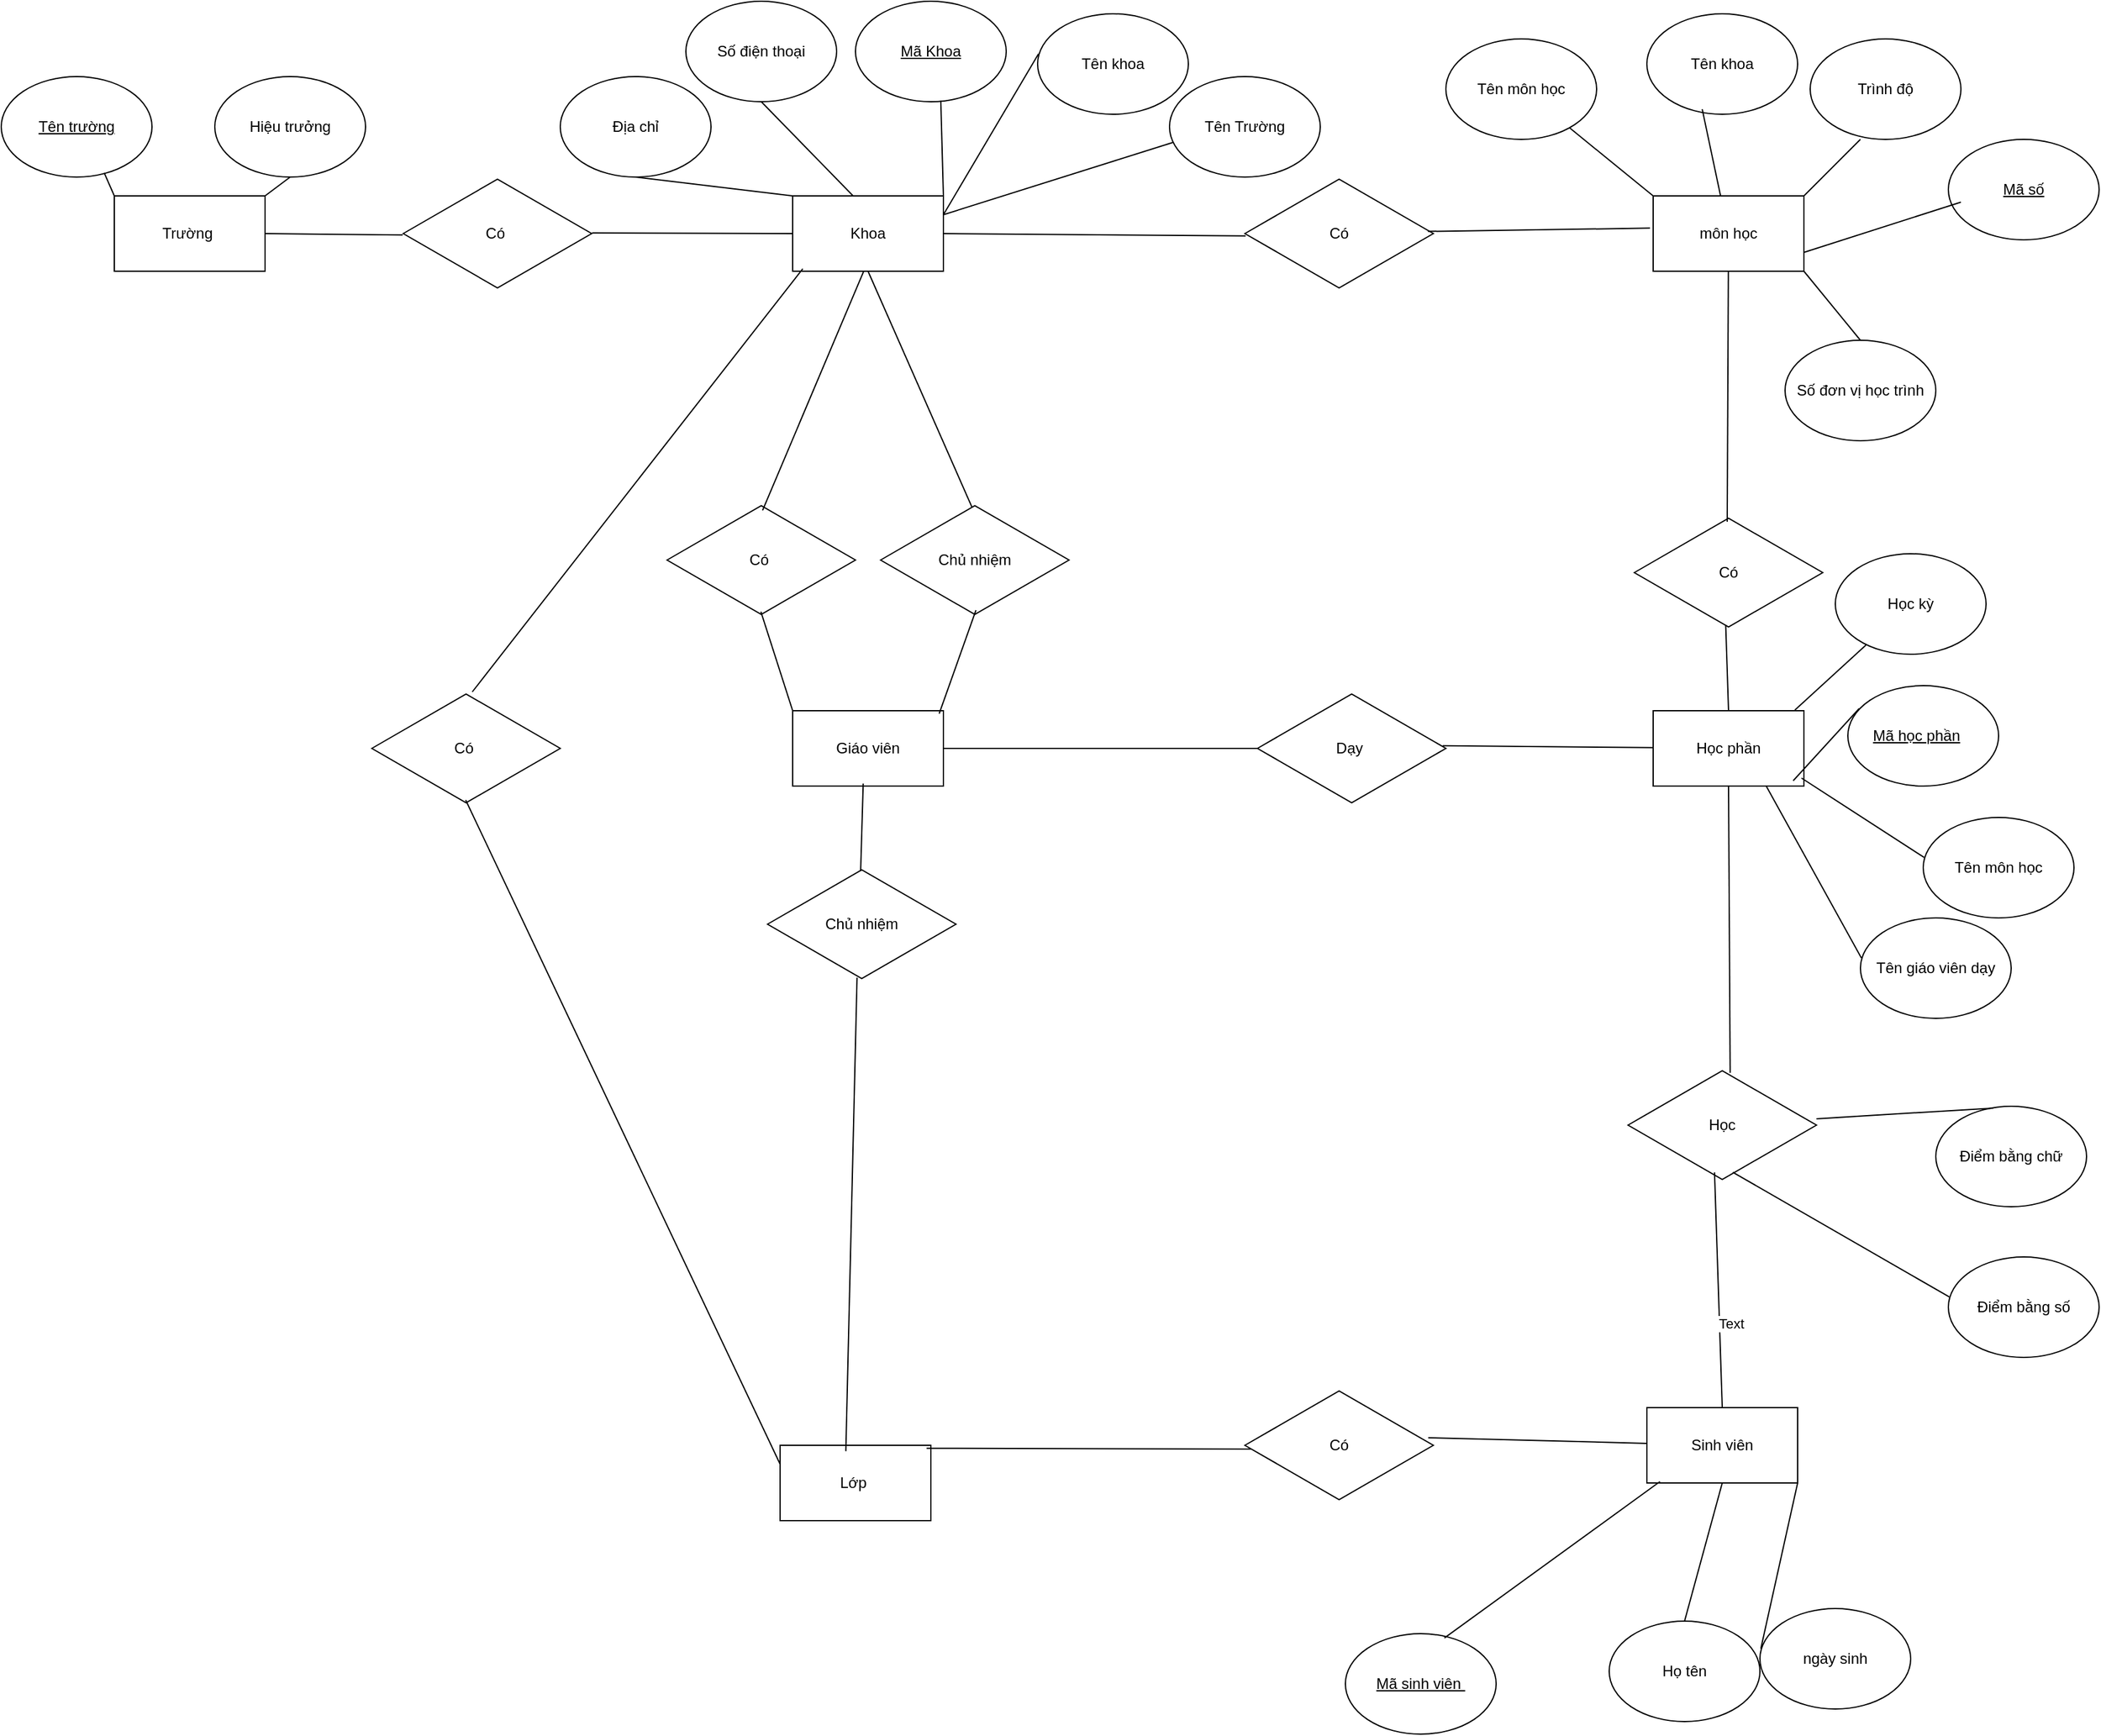 <mxfile version="28.1.1">
  <diagram id="yPxyJZ8AM_hMuL3Unpa9" name="gitflow">
    <mxGraphModel dx="4993" dy="1965" grid="1" gridSize="10" guides="1" tooltips="1" connect="1" arrows="1" fold="1" page="1" pageScale="1" pageWidth="850" pageHeight="1100" math="0" shadow="0">
      <root>
        <mxCell id="0" />
        <mxCell id="1" parent="0" />
        <mxCell id="RqwDbQr5tK9U3BTIjn7D-177" value="Trường&amp;nbsp;" style="rounded=0;whiteSpace=wrap;html=1;" vertex="1" parent="1">
          <mxGeometry x="70" y="155" width="120" height="60" as="geometry" />
        </mxCell>
        <mxCell id="RqwDbQr5tK9U3BTIjn7D-178" value="Khoa" style="whiteSpace=wrap;html=1;" vertex="1" parent="1">
          <mxGeometry x="610" y="155" width="120" height="60" as="geometry" />
        </mxCell>
        <mxCell id="RqwDbQr5tK9U3BTIjn7D-179" value="&lt;u&gt;Tên trường&lt;/u&gt;" style="ellipse;whiteSpace=wrap;html=1;" vertex="1" parent="1">
          <mxGeometry x="-20" y="60" width="120" height="80" as="geometry" />
        </mxCell>
        <mxCell id="RqwDbQr5tK9U3BTIjn7D-180" value="Hiệu trưởng" style="ellipse;whiteSpace=wrap;html=1;" vertex="1" parent="1">
          <mxGeometry x="150" y="60" width="120" height="80" as="geometry" />
        </mxCell>
        <mxCell id="RqwDbQr5tK9U3BTIjn7D-183" value="" style="endArrow=none;html=1;rounded=0;exitX=1;exitY=0;exitDx=0;exitDy=0;entryX=0.5;entryY=1;entryDx=0;entryDy=0;" edge="1" parent="1" source="RqwDbQr5tK9U3BTIjn7D-177" target="RqwDbQr5tK9U3BTIjn7D-180">
          <mxGeometry width="50" height="50" relative="1" as="geometry">
            <mxPoint x="190" y="160" as="sourcePoint" />
            <mxPoint x="210" y="140" as="targetPoint" />
          </mxGeometry>
        </mxCell>
        <mxCell id="RqwDbQr5tK9U3BTIjn7D-184" value="" style="endArrow=none;html=1;rounded=0;entryX=0.683;entryY=0.958;entryDx=0;entryDy=0;entryPerimeter=0;exitX=0;exitY=0;exitDx=0;exitDy=0;" edge="1" parent="1" source="RqwDbQr5tK9U3BTIjn7D-177" target="RqwDbQr5tK9U3BTIjn7D-179">
          <mxGeometry width="50" height="50" relative="1" as="geometry">
            <mxPoint x="70" y="170" as="sourcePoint" />
            <mxPoint x="120" y="120" as="targetPoint" />
          </mxGeometry>
        </mxCell>
        <mxCell id="RqwDbQr5tK9U3BTIjn7D-186" value="&lt;u&gt;Mã Khoa&lt;/u&gt;" style="ellipse;whiteSpace=wrap;html=1;" vertex="1" parent="1">
          <mxGeometry x="660" width="120" height="80" as="geometry" />
        </mxCell>
        <mxCell id="RqwDbQr5tK9U3BTIjn7D-187" value="Tên khoa" style="ellipse;whiteSpace=wrap;html=1;" vertex="1" parent="1">
          <mxGeometry x="805" y="10" width="120" height="80" as="geometry" />
        </mxCell>
        <mxCell id="RqwDbQr5tK9U3BTIjn7D-188" value="Địa chỉ" style="ellipse;whiteSpace=wrap;html=1;" vertex="1" parent="1">
          <mxGeometry x="425" y="60" width="120" height="80" as="geometry" />
        </mxCell>
        <mxCell id="RqwDbQr5tK9U3BTIjn7D-189" value="Số điện thoại" style="ellipse;whiteSpace=wrap;html=1;" vertex="1" parent="1">
          <mxGeometry x="525" width="120" height="80" as="geometry" />
        </mxCell>
        <mxCell id="RqwDbQr5tK9U3BTIjn7D-192" value="" style="endArrow=none;html=1;rounded=0;entryX=0.5;entryY=1;entryDx=0;entryDy=0;exitX=0;exitY=0;exitDx=0;exitDy=0;" edge="1" parent="1" source="RqwDbQr5tK9U3BTIjn7D-178" target="RqwDbQr5tK9U3BTIjn7D-188">
          <mxGeometry width="50" height="50" relative="1" as="geometry">
            <mxPoint x="440" y="160" as="sourcePoint" />
            <mxPoint x="490" y="110" as="targetPoint" />
          </mxGeometry>
        </mxCell>
        <mxCell id="RqwDbQr5tK9U3BTIjn7D-193" value="" style="endArrow=none;html=1;rounded=0;entryX=0.566;entryY=0.99;entryDx=0;entryDy=0;entryPerimeter=0;exitX=1;exitY=0;exitDx=0;exitDy=0;" edge="1" parent="1" source="RqwDbQr5tK9U3BTIjn7D-178" target="RqwDbQr5tK9U3BTIjn7D-186">
          <mxGeometry width="50" height="50" relative="1" as="geometry">
            <mxPoint x="729.997" y="160" as="sourcePoint" />
            <mxPoint x="803.33" y="100" as="targetPoint" />
          </mxGeometry>
        </mxCell>
        <mxCell id="RqwDbQr5tK9U3BTIjn7D-195" value="" style="endArrow=none;html=1;rounded=0;entryX=0.006;entryY=0.398;entryDx=0;entryDy=0;entryPerimeter=0;exitX=1;exitY=0.25;exitDx=0;exitDy=0;" edge="1" parent="1" source="RqwDbQr5tK9U3BTIjn7D-178" target="RqwDbQr5tK9U3BTIjn7D-187">
          <mxGeometry width="50" height="50" relative="1" as="geometry">
            <mxPoint x="570" y="215" as="sourcePoint" />
            <mxPoint x="620" y="165" as="targetPoint" />
          </mxGeometry>
        </mxCell>
        <mxCell id="RqwDbQr5tK9U3BTIjn7D-198" value="Có&amp;nbsp;" style="html=1;whiteSpace=wrap;aspect=fixed;shape=isoRectangle;" vertex="1" parent="1">
          <mxGeometry x="300" y="140" width="150" height="90" as="geometry" />
        </mxCell>
        <mxCell id="RqwDbQr5tK9U3BTIjn7D-199" value="" style="endArrow=none;html=1;rounded=0;exitX=1;exitY=0.5;exitDx=0;exitDy=0;entryX=-0.003;entryY=0.513;entryDx=0;entryDy=0;entryPerimeter=0;" edge="1" parent="1" source="RqwDbQr5tK9U3BTIjn7D-177" target="RqwDbQr5tK9U3BTIjn7D-198">
          <mxGeometry width="50" height="50" relative="1" as="geometry">
            <mxPoint x="200" y="240" as="sourcePoint" />
            <mxPoint x="250" y="190" as="targetPoint" />
          </mxGeometry>
        </mxCell>
        <mxCell id="RqwDbQr5tK9U3BTIjn7D-200" value="" style="endArrow=none;html=1;rounded=0;entryX=0;entryY=0.5;entryDx=0;entryDy=0;exitX=1.002;exitY=0.495;exitDx=0;exitDy=0;exitPerimeter=0;" edge="1" parent="1" source="RqwDbQr5tK9U3BTIjn7D-198" target="RqwDbQr5tK9U3BTIjn7D-178">
          <mxGeometry width="50" height="50" relative="1" as="geometry">
            <mxPoint x="400" y="190" as="sourcePoint" />
            <mxPoint x="445" y="180" as="targetPoint" />
          </mxGeometry>
        </mxCell>
        <mxCell id="RqwDbQr5tK9U3BTIjn7D-201" value="môn học" style="whiteSpace=wrap;html=1;" vertex="1" parent="1">
          <mxGeometry x="1295" y="155" width="120" height="60" as="geometry" />
        </mxCell>
        <mxCell id="RqwDbQr5tK9U3BTIjn7D-202" value="" style="endArrow=none;html=1;rounded=0;entryX=0.401;entryY=0;entryDx=0;entryDy=0;entryPerimeter=0;exitX=0.5;exitY=1;exitDx=0;exitDy=0;" edge="1" parent="1" source="RqwDbQr5tK9U3BTIjn7D-189" target="RqwDbQr5tK9U3BTIjn7D-178">
          <mxGeometry width="50" height="50" relative="1" as="geometry">
            <mxPoint x="640" y="90" as="sourcePoint" />
            <mxPoint x="580" y="210" as="targetPoint" />
          </mxGeometry>
        </mxCell>
        <mxCell id="RqwDbQr5tK9U3BTIjn7D-203" value="Tên môn học" style="ellipse;whiteSpace=wrap;html=1;" vertex="1" parent="1">
          <mxGeometry x="1130" y="30" width="120" height="80" as="geometry" />
        </mxCell>
        <mxCell id="RqwDbQr5tK9U3BTIjn7D-204" value="&lt;u&gt;Mã số&lt;/u&gt;" style="ellipse;whiteSpace=wrap;html=1;" vertex="1" parent="1">
          <mxGeometry x="1530" y="110" width="120" height="80" as="geometry" />
        </mxCell>
        <mxCell id="RqwDbQr5tK9U3BTIjn7D-205" value="" style="endArrow=none;html=1;rounded=0;entryX=0.819;entryY=0.883;entryDx=0;entryDy=0;entryPerimeter=0;exitX=0;exitY=0;exitDx=0;exitDy=0;" edge="1" parent="1" source="RqwDbQr5tK9U3BTIjn7D-201" target="RqwDbQr5tK9U3BTIjn7D-203">
          <mxGeometry width="50" height="50" relative="1" as="geometry">
            <mxPoint x="70" y="320" as="sourcePoint" />
            <mxPoint x="120" y="270" as="targetPoint" />
          </mxGeometry>
        </mxCell>
        <mxCell id="RqwDbQr5tK9U3BTIjn7D-206" value="" style="endArrow=none;html=1;rounded=0;exitX=0.083;exitY=0.625;exitDx=0;exitDy=0;exitPerimeter=0;entryX=1;entryY=0.75;entryDx=0;entryDy=0;" edge="1" parent="1" source="RqwDbQr5tK9U3BTIjn7D-204" target="RqwDbQr5tK9U3BTIjn7D-201">
          <mxGeometry width="50" height="50" relative="1" as="geometry">
            <mxPoint x="1727.426" y="99.996" as="sourcePoint" />
            <mxPoint x="1410" y="190" as="targetPoint" />
          </mxGeometry>
        </mxCell>
        <mxCell id="RqwDbQr5tK9U3BTIjn7D-207" value="Số đơn vị học trình" style="ellipse;whiteSpace=wrap;html=1;" vertex="1" parent="1">
          <mxGeometry x="1400" y="270" width="120" height="80" as="geometry" />
        </mxCell>
        <mxCell id="RqwDbQr5tK9U3BTIjn7D-208" value="" style="endArrow=none;html=1;rounded=0;exitX=0.5;exitY=0;exitDx=0;exitDy=0;entryX=1;entryY=1;entryDx=0;entryDy=0;" edge="1" parent="1" source="RqwDbQr5tK9U3BTIjn7D-207" target="RqwDbQr5tK9U3BTIjn7D-201">
          <mxGeometry width="50" height="50" relative="1" as="geometry">
            <mxPoint x="105" y="470" as="sourcePoint" />
            <mxPoint x="155" y="420" as="targetPoint" />
          </mxGeometry>
        </mxCell>
        <mxCell id="RqwDbQr5tK9U3BTIjn7D-209" value="Trình độ" style="ellipse;whiteSpace=wrap;html=1;" vertex="1" parent="1">
          <mxGeometry x="1420" y="30" width="120" height="80" as="geometry" />
        </mxCell>
        <mxCell id="RqwDbQr5tK9U3BTIjn7D-210" value="" style="endArrow=none;html=1;rounded=0;entryX=1;entryY=0;entryDx=0;entryDy=0;exitX=0.333;exitY=1;exitDx=0;exitDy=0;exitPerimeter=0;" edge="1" parent="1" source="RqwDbQr5tK9U3BTIjn7D-209" target="RqwDbQr5tK9U3BTIjn7D-201">
          <mxGeometry width="50" height="50" relative="1" as="geometry">
            <mxPoint x="1208.773" y="59.294" as="sourcePoint" />
            <mxPoint x="1180" y="160" as="targetPoint" />
          </mxGeometry>
        </mxCell>
        <mxCell id="RqwDbQr5tK9U3BTIjn7D-212" value="Có" style="html=1;whiteSpace=wrap;aspect=fixed;shape=isoRectangle;" vertex="1" parent="1">
          <mxGeometry x="970" y="140" width="150" height="90" as="geometry" />
        </mxCell>
        <mxCell id="RqwDbQr5tK9U3BTIjn7D-214" value="" style="endArrow=none;html=1;rounded=0;exitX=1;exitY=0.5;exitDx=0;exitDy=0;entryX=0.004;entryY=0.521;entryDx=0;entryDy=0;entryPerimeter=0;" edge="1" parent="1" source="RqwDbQr5tK9U3BTIjn7D-178" target="RqwDbQr5tK9U3BTIjn7D-212">
          <mxGeometry width="50" height="50" relative="1" as="geometry">
            <mxPoint x="780" y="220" as="sourcePoint" />
            <mxPoint x="830" y="170" as="targetPoint" />
          </mxGeometry>
        </mxCell>
        <mxCell id="RqwDbQr5tK9U3BTIjn7D-215" value="" style="endArrow=none;html=1;rounded=0;entryX=-0.021;entryY=0.428;entryDx=0;entryDy=0;entryPerimeter=0;exitX=0.971;exitY=0.481;exitDx=0;exitDy=0;exitPerimeter=0;" edge="1" parent="1" source="RqwDbQr5tK9U3BTIjn7D-212" target="RqwDbQr5tK9U3BTIjn7D-201">
          <mxGeometry width="50" height="50" relative="1" as="geometry">
            <mxPoint x="980" y="220" as="sourcePoint" />
            <mxPoint x="1030" y="170" as="targetPoint" />
          </mxGeometry>
        </mxCell>
        <mxCell id="RqwDbQr5tK9U3BTIjn7D-227" value="Học phần" style="whiteSpace=wrap;html=1;" vertex="1" parent="1">
          <mxGeometry x="1295" y="565" width="120" height="60" as="geometry" />
        </mxCell>
        <mxCell id="RqwDbQr5tK9U3BTIjn7D-228" value="&lt;u&gt;Mã học phần&lt;span style=&quot;white-space: pre;&quot;&gt;&#x9;&lt;/span&gt;&lt;/u&gt;" style="ellipse;whiteSpace=wrap;html=1;" vertex="1" parent="1">
          <mxGeometry x="1450" y="545" width="120" height="80" as="geometry" />
        </mxCell>
        <mxCell id="RqwDbQr5tK9U3BTIjn7D-229" value="Học kỳ" style="ellipse;whiteSpace=wrap;html=1;" vertex="1" parent="1">
          <mxGeometry x="1440" y="440" width="120" height="80" as="geometry" />
        </mxCell>
        <mxCell id="RqwDbQr5tK9U3BTIjn7D-230" value="" style="endArrow=none;html=1;rounded=0;entryX=0.075;entryY=0.228;entryDx=0;entryDy=0;entryPerimeter=0;exitX=0.929;exitY=0.929;exitDx=0;exitDy=0;exitPerimeter=0;" edge="1" parent="1" source="RqwDbQr5tK9U3BTIjn7D-227" target="RqwDbQr5tK9U3BTIjn7D-228">
          <mxGeometry width="50" height="50" relative="1" as="geometry">
            <mxPoint x="600" y="330" as="sourcePoint" />
            <mxPoint x="650" y="280" as="targetPoint" />
          </mxGeometry>
        </mxCell>
        <mxCell id="RqwDbQr5tK9U3BTIjn7D-231" value="" style="endArrow=none;html=1;rounded=0;entryX=0.94;entryY=-0.008;entryDx=0;entryDy=0;entryPerimeter=0;" edge="1" parent="1" source="RqwDbQr5tK9U3BTIjn7D-229" target="RqwDbQr5tK9U3BTIjn7D-227">
          <mxGeometry width="50" height="50" relative="1" as="geometry">
            <mxPoint x="1572.906" y="295.716" as="sourcePoint" />
            <mxPoint x="1600" y="230.0" as="targetPoint" />
          </mxGeometry>
        </mxCell>
        <mxCell id="RqwDbQr5tK9U3BTIjn7D-236" value="Có" style="html=1;whiteSpace=wrap;aspect=fixed;shape=isoRectangle;" vertex="1" parent="1">
          <mxGeometry x="1280" y="410" width="150" height="90" as="geometry" />
        </mxCell>
        <mxCell id="RqwDbQr5tK9U3BTIjn7D-237" value="" style="endArrow=none;html=1;rounded=0;exitX=0.485;exitY=0.962;exitDx=0;exitDy=0;exitPerimeter=0;entryX=0.5;entryY=0;entryDx=0;entryDy=0;" edge="1" parent="1" source="RqwDbQr5tK9U3BTIjn7D-236" target="RqwDbQr5tK9U3BTIjn7D-227">
          <mxGeometry width="50" height="50" relative="1" as="geometry">
            <mxPoint x="1510" y="230" as="sourcePoint" />
            <mxPoint x="1570" y="430" as="targetPoint" />
          </mxGeometry>
        </mxCell>
        <mxCell id="RqwDbQr5tK9U3BTIjn7D-238" value="" style="endArrow=none;html=1;rounded=0;entryX=0.493;entryY=0.05;entryDx=0;entryDy=0;entryPerimeter=0;" edge="1" parent="1" source="RqwDbQr5tK9U3BTIjn7D-201" target="RqwDbQr5tK9U3BTIjn7D-236">
          <mxGeometry width="50" height="50" relative="1" as="geometry">
            <mxPoint x="1330" y="240" as="sourcePoint" />
            <mxPoint x="1300" y="150" as="targetPoint" />
          </mxGeometry>
        </mxCell>
        <mxCell id="RqwDbQr5tK9U3BTIjn7D-239" value="Giáo viên" style="whiteSpace=wrap;html=1;" vertex="1" parent="1">
          <mxGeometry x="610" y="565" width="120" height="60" as="geometry" />
        </mxCell>
        <mxCell id="RqwDbQr5tK9U3BTIjn7D-247" value="Có&amp;nbsp;" style="html=1;whiteSpace=wrap;aspect=fixed;shape=isoRectangle;" vertex="1" parent="1">
          <mxGeometry x="510" y="400" width="150" height="90" as="geometry" />
        </mxCell>
        <mxCell id="RqwDbQr5tK9U3BTIjn7D-251" value="" style="endArrow=none;html=1;rounded=0;entryX=0.472;entryY=0.996;entryDx=0;entryDy=0;entryPerimeter=0;exitX=0.507;exitY=0.061;exitDx=0;exitDy=0;exitPerimeter=0;" edge="1" parent="1" source="RqwDbQr5tK9U3BTIjn7D-247" target="RqwDbQr5tK9U3BTIjn7D-178">
          <mxGeometry width="50" height="50" relative="1" as="geometry">
            <mxPoint x="640" y="400" as="sourcePoint" />
            <mxPoint x="690" y="300" as="targetPoint" />
          </mxGeometry>
        </mxCell>
        <mxCell id="RqwDbQr5tK9U3BTIjn7D-252" value="" style="endArrow=none;html=1;rounded=0;exitX=0;exitY=0;exitDx=0;exitDy=0;entryX=0.498;entryY=0.957;entryDx=0;entryDy=0;entryPerimeter=0;" edge="1" parent="1" source="RqwDbQr5tK9U3BTIjn7D-239" target="RqwDbQr5tK9U3BTIjn7D-247">
          <mxGeometry width="50" height="50" relative="1" as="geometry">
            <mxPoint x="570" y="575" as="sourcePoint" />
            <mxPoint x="620" y="525" as="targetPoint" />
          </mxGeometry>
        </mxCell>
        <mxCell id="RqwDbQr5tK9U3BTIjn7D-253" value="" style="endArrow=none;html=1;rounded=0;entryX=0.5;entryY=1;entryDx=0;entryDy=0;exitX=0.489;exitY=0.048;exitDx=0;exitDy=0;exitPerimeter=0;" edge="1" parent="1" source="RqwDbQr5tK9U3BTIjn7D-254" target="RqwDbQr5tK9U3BTIjn7D-178">
          <mxGeometry width="50" height="50" relative="1" as="geometry">
            <mxPoint x="730" y="410" as="sourcePoint" />
            <mxPoint x="720" y="360" as="targetPoint" />
            <Array as="points" />
          </mxGeometry>
        </mxCell>
        <mxCell id="RqwDbQr5tK9U3BTIjn7D-254" value="Chủ nhiệm" style="html=1;whiteSpace=wrap;aspect=fixed;shape=isoRectangle;" vertex="1" parent="1">
          <mxGeometry x="680" y="400" width="150" height="90" as="geometry" />
        </mxCell>
        <mxCell id="RqwDbQr5tK9U3BTIjn7D-255" value="" style="endArrow=none;html=1;rounded=0;exitX=0.972;exitY=0.039;exitDx=0;exitDy=0;exitPerimeter=0;entryX=0.506;entryY=0.944;entryDx=0;entryDy=0;entryPerimeter=0;" edge="1" parent="1" source="RqwDbQr5tK9U3BTIjn7D-239" target="RqwDbQr5tK9U3BTIjn7D-254">
          <mxGeometry width="50" height="50" relative="1" as="geometry">
            <mxPoint x="710" y="575" as="sourcePoint" />
            <mxPoint x="760" y="525" as="targetPoint" />
          </mxGeometry>
        </mxCell>
        <mxCell id="RqwDbQr5tK9U3BTIjn7D-257" value="" style="endArrow=none;html=1;rounded=0;exitX=1;exitY=0.5;exitDx=0;exitDy=0;entryX=0.032;entryY=0.5;entryDx=0;entryDy=0;entryPerimeter=0;" edge="1" parent="1" source="RqwDbQr5tK9U3BTIjn7D-239" target="RqwDbQr5tK9U3BTIjn7D-258">
          <mxGeometry width="50" height="50" relative="1" as="geometry">
            <mxPoint x="710" y="640" as="sourcePoint" />
            <mxPoint x="1050" y="510" as="targetPoint" />
          </mxGeometry>
        </mxCell>
        <mxCell id="RqwDbQr5tK9U3BTIjn7D-258" value="Dạy&amp;nbsp;" style="html=1;whiteSpace=wrap;aspect=fixed;shape=isoRectangle;" vertex="1" parent="1">
          <mxGeometry x="980" y="550" width="150" height="90" as="geometry" />
        </mxCell>
        <mxCell id="RqwDbQr5tK9U3BTIjn7D-259" value="" style="endArrow=none;html=1;rounded=0;exitX=0.983;exitY=0.476;exitDx=0;exitDy=0;exitPerimeter=0;" edge="1" parent="1" source="RqwDbQr5tK9U3BTIjn7D-258" target="RqwDbQr5tK9U3BTIjn7D-227">
          <mxGeometry width="50" height="50" relative="1" as="geometry">
            <mxPoint x="1275" y="470" as="sourcePoint" />
            <mxPoint x="1530" y="570" as="targetPoint" />
          </mxGeometry>
        </mxCell>
        <mxCell id="RqwDbQr5tK9U3BTIjn7D-260" value="Sinh viên" style="whiteSpace=wrap;html=1;" vertex="1" parent="1">
          <mxGeometry x="1290" y="1120" width="120" height="60" as="geometry" />
        </mxCell>
        <mxCell id="RqwDbQr5tK9U3BTIjn7D-261" value="Họ tên" style="ellipse;whiteSpace=wrap;html=1;" vertex="1" parent="1">
          <mxGeometry x="1260" y="1290" width="120" height="80" as="geometry" />
        </mxCell>
        <mxCell id="RqwDbQr5tK9U3BTIjn7D-262" value="ngày sinh" style="ellipse;whiteSpace=wrap;html=1;" vertex="1" parent="1">
          <mxGeometry x="1380" y="1280" width="120" height="80" as="geometry" />
        </mxCell>
        <mxCell id="RqwDbQr5tK9U3BTIjn7D-263" value="&lt;u&gt;Mã sinh viên&amp;nbsp;&lt;/u&gt;" style="ellipse;whiteSpace=wrap;html=1;" vertex="1" parent="1">
          <mxGeometry x="1050" y="1300" width="120" height="80" as="geometry" />
        </mxCell>
        <mxCell id="RqwDbQr5tK9U3BTIjn7D-265" value="" style="endArrow=none;html=1;rounded=0;entryX=0.657;entryY=0.043;entryDx=0;entryDy=0;exitX=0.087;exitY=0.981;exitDx=0;exitDy=0;entryPerimeter=0;exitPerimeter=0;" edge="1" parent="1" source="RqwDbQr5tK9U3BTIjn7D-260" target="RqwDbQr5tK9U3BTIjn7D-263">
          <mxGeometry width="50" height="50" relative="1" as="geometry">
            <mxPoint x="770" y="900" as="sourcePoint" />
            <mxPoint x="820" y="850" as="targetPoint" />
          </mxGeometry>
        </mxCell>
        <mxCell id="RqwDbQr5tK9U3BTIjn7D-266" value="" style="endArrow=none;html=1;rounded=0;entryX=0.5;entryY=0;entryDx=0;entryDy=0;exitX=0.5;exitY=1;exitDx=0;exitDy=0;" edge="1" parent="1" source="RqwDbQr5tK9U3BTIjn7D-260" target="RqwDbQr5tK9U3BTIjn7D-261">
          <mxGeometry width="50" height="50" relative="1" as="geometry">
            <mxPoint x="1106.04" y="821" as="sourcePoint" />
            <mxPoint x="1093.96" y="1100.2" as="targetPoint" />
          </mxGeometry>
        </mxCell>
        <mxCell id="RqwDbQr5tK9U3BTIjn7D-267" value="" style="endArrow=none;html=1;rounded=0;entryX=0.006;entryY=0.398;entryDx=0;entryDy=0;entryPerimeter=0;exitX=1;exitY=1;exitDx=0;exitDy=0;" edge="1" parent="1" source="RqwDbQr5tK9U3BTIjn7D-260" target="RqwDbQr5tK9U3BTIjn7D-262">
          <mxGeometry width="50" height="50" relative="1" as="geometry">
            <mxPoint x="900" y="955" as="sourcePoint" />
            <mxPoint x="950" y="905" as="targetPoint" />
          </mxGeometry>
        </mxCell>
        <mxCell id="RqwDbQr5tK9U3BTIjn7D-269" value="Học" style="html=1;whiteSpace=wrap;aspect=fixed;shape=isoRectangle;" vertex="1" parent="1">
          <mxGeometry x="1275" y="850" width="150" height="90" as="geometry" />
        </mxCell>
        <mxCell id="RqwDbQr5tK9U3BTIjn7D-270" value="" style="endArrow=none;html=1;rounded=0;exitX=0.5;exitY=0;exitDx=0;exitDy=0;entryX=0.459;entryY=0.918;entryDx=0;entryDy=0;entryPerimeter=0;" edge="1" parent="1" source="RqwDbQr5tK9U3BTIjn7D-260" target="RqwDbQr5tK9U3BTIjn7D-269">
          <mxGeometry width="50" height="50" relative="1" as="geometry">
            <mxPoint x="1110" y="960" as="sourcePoint" />
            <mxPoint x="1160" y="910" as="targetPoint" />
          </mxGeometry>
        </mxCell>
        <mxCell id="RqwDbQr5tK9U3BTIjn7D-318" value="Text" style="edgeLabel;html=1;align=center;verticalAlign=middle;resizable=0;points=[];" vertex="1" connectable="0" parent="RqwDbQr5tK9U3BTIjn7D-270">
          <mxGeometry x="-0.286" y="-9" relative="1" as="geometry">
            <mxPoint as="offset" />
          </mxGeometry>
        </mxCell>
        <mxCell id="RqwDbQr5tK9U3BTIjn7D-275" value="" style="endArrow=none;html=1;rounded=0;exitX=0.542;exitY=0.038;exitDx=0;exitDy=0;exitPerimeter=0;entryX=0.5;entryY=1;entryDx=0;entryDy=0;" edge="1" parent="1" source="RqwDbQr5tK9U3BTIjn7D-269" target="RqwDbQr5tK9U3BTIjn7D-227">
          <mxGeometry width="50" height="50" relative="1" as="geometry">
            <mxPoint x="1290" y="780" as="sourcePoint" />
            <mxPoint x="1352.1" y="743.52" as="targetPoint" />
          </mxGeometry>
        </mxCell>
        <mxCell id="RqwDbQr5tK9U3BTIjn7D-277" value="Lớp&amp;nbsp;" style="whiteSpace=wrap;html=1;" vertex="1" parent="1">
          <mxGeometry x="600" y="1150" width="120" height="60" as="geometry" />
        </mxCell>
        <mxCell id="RqwDbQr5tK9U3BTIjn7D-278" value="Có&amp;nbsp;" style="html=1;whiteSpace=wrap;aspect=fixed;shape=isoRectangle;" vertex="1" parent="1">
          <mxGeometry x="275" y="550" width="150" height="90" as="geometry" />
        </mxCell>
        <mxCell id="RqwDbQr5tK9U3BTIjn7D-279" value="" style="endArrow=none;html=1;rounded=0;exitX=0;exitY=0.25;exitDx=0;exitDy=0;entryX=0.498;entryY=0.957;entryDx=0;entryDy=0;entryPerimeter=0;" edge="1" parent="1" source="RqwDbQr5tK9U3BTIjn7D-277" target="RqwDbQr5tK9U3BTIjn7D-278">
          <mxGeometry width="50" height="50" relative="1" as="geometry">
            <mxPoint x="380" y="710" as="sourcePoint" />
            <mxPoint x="310" y="665" as="targetPoint" />
          </mxGeometry>
        </mxCell>
        <mxCell id="RqwDbQr5tK9U3BTIjn7D-280" value="" style="endArrow=none;html=1;rounded=0;exitX=0.972;exitY=0.039;exitDx=0;exitDy=0;exitPerimeter=0;entryX=0.033;entryY=0.533;entryDx=0;entryDy=0;entryPerimeter=0;" edge="1" parent="1" source="RqwDbQr5tK9U3BTIjn7D-277" target="RqwDbQr5tK9U3BTIjn7D-281">
          <mxGeometry width="50" height="50" relative="1" as="geometry">
            <mxPoint x="590" y="875" as="sourcePoint" />
            <mxPoint x="780" y="870" as="targetPoint" />
          </mxGeometry>
        </mxCell>
        <mxCell id="RqwDbQr5tK9U3BTIjn7D-281" value="Có" style="html=1;whiteSpace=wrap;aspect=fixed;shape=isoRectangle;" vertex="1" parent="1">
          <mxGeometry x="970" y="1105" width="150" height="90" as="geometry" />
        </mxCell>
        <mxCell id="RqwDbQr5tK9U3BTIjn7D-282" value="" style="endArrow=none;html=1;rounded=0;exitX=0.533;exitY=0;exitDx=0;exitDy=0;exitPerimeter=0;entryX=0.067;entryY=0.967;entryDx=0;entryDy=0;entryPerimeter=0;" edge="1" parent="1" source="RqwDbQr5tK9U3BTIjn7D-278" target="RqwDbQr5tK9U3BTIjn7D-178">
          <mxGeometry width="50" height="50" relative="1" as="geometry">
            <mxPoint x="740" y="400" as="sourcePoint" />
            <mxPoint x="410" y="450" as="targetPoint" />
          </mxGeometry>
        </mxCell>
        <mxCell id="RqwDbQr5tK9U3BTIjn7D-283" value="" style="endArrow=none;html=1;rounded=0;exitX=0.973;exitY=0.433;exitDx=0;exitDy=0;exitPerimeter=0;" edge="1" parent="1" source="RqwDbQr5tK9U3BTIjn7D-281" target="RqwDbQr5tK9U3BTIjn7D-260">
          <mxGeometry width="50" height="50" relative="1" as="geometry">
            <mxPoint x="740" y="750" as="sourcePoint" />
            <mxPoint x="790" y="700" as="targetPoint" />
          </mxGeometry>
        </mxCell>
        <mxCell id="RqwDbQr5tK9U3BTIjn7D-284" value="" style="endArrow=none;html=1;rounded=0;exitX=0.436;exitY=0.078;exitDx=0;exitDy=0;entryX=0.475;entryY=0.973;entryDx=0;entryDy=0;entryPerimeter=0;exitPerimeter=0;" edge="1" parent="1" source="RqwDbQr5tK9U3BTIjn7D-277" target="RqwDbQr5tK9U3BTIjn7D-285">
          <mxGeometry width="50" height="50" relative="1" as="geometry">
            <mxPoint x="680" y="810" as="sourcePoint" />
            <mxPoint x="690" y="790" as="targetPoint" />
          </mxGeometry>
        </mxCell>
        <mxCell id="RqwDbQr5tK9U3BTIjn7D-285" value="Chủ nhiệm" style="html=1;whiteSpace=wrap;aspect=fixed;shape=isoRectangle;" vertex="1" parent="1">
          <mxGeometry x="590" y="690" width="150" height="90" as="geometry" />
        </mxCell>
        <mxCell id="RqwDbQr5tK9U3BTIjn7D-286" value="" style="endArrow=none;html=1;rounded=0;exitX=0.494;exitY=0.03;exitDx=0;exitDy=0;exitPerimeter=0;entryX=0.468;entryY=0.967;entryDx=0;entryDy=0;entryPerimeter=0;" edge="1" parent="1" source="RqwDbQr5tK9U3BTIjn7D-285" target="RqwDbQr5tK9U3BTIjn7D-239">
          <mxGeometry width="50" height="50" relative="1" as="geometry">
            <mxPoint x="740" y="700" as="sourcePoint" />
            <mxPoint x="790" y="650" as="targetPoint" />
          </mxGeometry>
        </mxCell>
        <mxCell id="RqwDbQr5tK9U3BTIjn7D-289" value="Điểm bằng chữ" style="ellipse;whiteSpace=wrap;html=1;" vertex="1" parent="1">
          <mxGeometry x="1520" y="880" width="120" height="80" as="geometry" />
        </mxCell>
        <mxCell id="RqwDbQr5tK9U3BTIjn7D-290" value="Điểm bằng số" style="ellipse;whiteSpace=wrap;html=1;" vertex="1" parent="1">
          <mxGeometry x="1530" y="1000" width="120" height="80" as="geometry" />
        </mxCell>
        <mxCell id="RqwDbQr5tK9U3BTIjn7D-293" value="" style="endArrow=none;html=1;rounded=0;entryX=0.381;entryY=0.018;entryDx=0;entryDy=0;entryPerimeter=0;exitX=1;exitY=0.444;exitDx=0;exitDy=0;exitPerimeter=0;" edge="1" parent="1" source="RqwDbQr5tK9U3BTIjn7D-269" target="RqwDbQr5tK9U3BTIjn7D-289">
          <mxGeometry width="50" height="50" relative="1" as="geometry">
            <mxPoint x="1140" y="1270" as="sourcePoint" />
            <mxPoint x="1203.33" y="1220" as="targetPoint" />
          </mxGeometry>
        </mxCell>
        <mxCell id="RqwDbQr5tK9U3BTIjn7D-294" value="" style="endArrow=none;html=1;rounded=0;entryX=0.006;entryY=0.398;entryDx=0;entryDy=0;entryPerimeter=0;exitX=0.556;exitY=0.917;exitDx=0;exitDy=0;exitPerimeter=0;" edge="1" parent="1" source="RqwDbQr5tK9U3BTIjn7D-269" target="RqwDbQr5tK9U3BTIjn7D-290">
          <mxGeometry width="50" height="50" relative="1" as="geometry">
            <mxPoint x="1140" y="1330" as="sourcePoint" />
            <mxPoint x="1020" y="1285" as="targetPoint" />
          </mxGeometry>
        </mxCell>
        <mxCell id="RqwDbQr5tK9U3BTIjn7D-302" value="Tên Trường" style="ellipse;whiteSpace=wrap;html=1;" vertex="1" parent="1">
          <mxGeometry x="910" y="60" width="120" height="80" as="geometry" />
        </mxCell>
        <mxCell id="RqwDbQr5tK9U3BTIjn7D-305" value="" style="endArrow=none;html=1;rounded=0;exitX=1;exitY=0.25;exitDx=0;exitDy=0;entryX=0.021;entryY=0.656;entryDx=0;entryDy=0;entryPerimeter=0;" edge="1" parent="1" source="RqwDbQr5tK9U3BTIjn7D-178" target="RqwDbQr5tK9U3BTIjn7D-302">
          <mxGeometry width="50" height="50" relative="1" as="geometry">
            <mxPoint x="789.5" y="330" as="sourcePoint" />
            <mxPoint x="1030.5" y="332" as="targetPoint" />
          </mxGeometry>
        </mxCell>
        <mxCell id="RqwDbQr5tK9U3BTIjn7D-306" value="Tên khoa" style="ellipse;whiteSpace=wrap;html=1;" vertex="1" parent="1">
          <mxGeometry x="1290" y="10" width="120" height="80" as="geometry" />
        </mxCell>
        <mxCell id="RqwDbQr5tK9U3BTIjn7D-308" value="" style="endArrow=none;html=1;rounded=0;entryX=0.367;entryY=0.949;entryDx=0;entryDy=0;entryPerimeter=0;" edge="1" parent="1" target="RqwDbQr5tK9U3BTIjn7D-306" source="RqwDbQr5tK9U3BTIjn7D-201">
          <mxGeometry width="50" height="50" relative="1" as="geometry">
            <mxPoint x="982" y="490" as="sourcePoint" />
            <mxPoint x="872" y="485" as="targetPoint" />
          </mxGeometry>
        </mxCell>
        <mxCell id="RqwDbQr5tK9U3BTIjn7D-311" value="Tên môn học" style="ellipse;whiteSpace=wrap;html=1;" vertex="1" parent="1">
          <mxGeometry x="1510" y="650" width="120" height="80" as="geometry" />
        </mxCell>
        <mxCell id="RqwDbQr5tK9U3BTIjn7D-313" value="" style="endArrow=none;html=1;rounded=0;entryX=0.006;entryY=0.398;entryDx=0;entryDy=0;entryPerimeter=0;exitX=0.984;exitY=0.894;exitDx=0;exitDy=0;exitPerimeter=0;" edge="1" parent="1" target="RqwDbQr5tK9U3BTIjn7D-311" source="RqwDbQr5tK9U3BTIjn7D-227">
          <mxGeometry width="50" height="50" relative="1" as="geometry">
            <mxPoint x="1492" y="860" as="sourcePoint" />
            <mxPoint x="1382" y="855" as="targetPoint" />
          </mxGeometry>
        </mxCell>
        <mxCell id="RqwDbQr5tK9U3BTIjn7D-315" value="Tên giáo viên dạy" style="ellipse;whiteSpace=wrap;html=1;" vertex="1" parent="1">
          <mxGeometry x="1460" y="730" width="120" height="80" as="geometry" />
        </mxCell>
        <mxCell id="RqwDbQr5tK9U3BTIjn7D-316" value="" style="endArrow=none;html=1;rounded=0;entryX=0.006;entryY=0.398;entryDx=0;entryDy=0;entryPerimeter=0;exitX=0.75;exitY=1;exitDx=0;exitDy=0;" edge="1" parent="1" target="RqwDbQr5tK9U3BTIjn7D-315" source="RqwDbQr5tK9U3BTIjn7D-227">
          <mxGeometry width="50" height="50" relative="1" as="geometry">
            <mxPoint x="760" y="620" as="sourcePoint" />
            <mxPoint x="650" y="615" as="targetPoint" />
          </mxGeometry>
        </mxCell>
      </root>
    </mxGraphModel>
  </diagram>
</mxfile>
